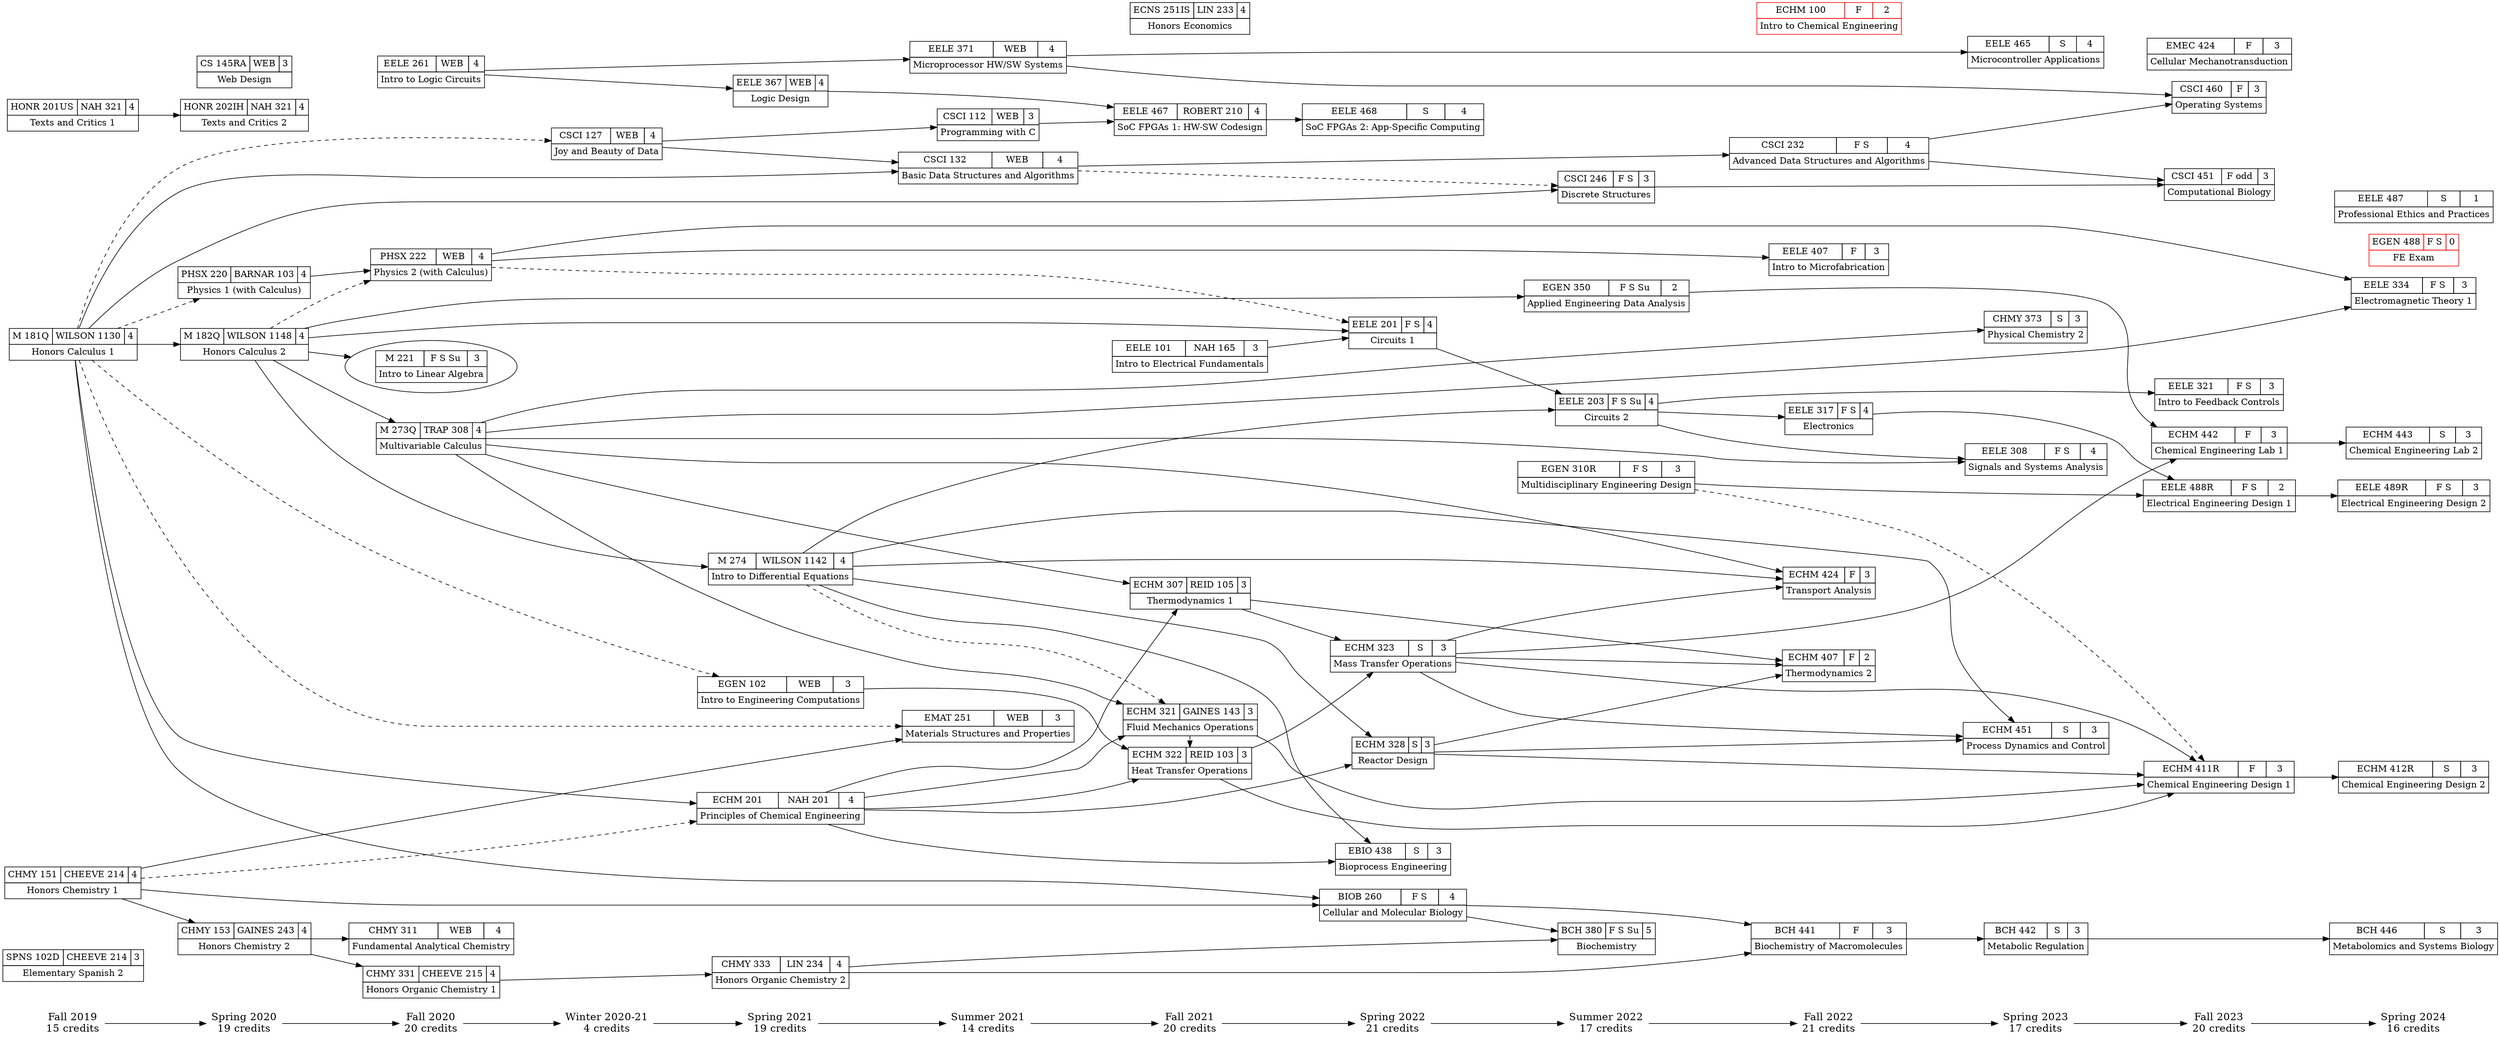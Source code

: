 digraph potential {
ranksep=.75; rankdir=LR;

{node [shape=plaintext,fontsize=16];
	"Fall 2019" -> "Spring 2020"
	-> "Fall 2020" -> "Winter 2020-21" -> "Spring 2021"
	-> "Summer 2021" -> "Fall 2021" -> "Spring 2022"
	-> "Summer 2022" -> "Fall 2022" -> "Spring 2023"
	-> "Fall 2023" -> "Spring 2024";
}

"Fall 2019"      [label="\N\n15 credits"]
"Spring 2020"    [label="\N\n19 credits"]
"Fall 2020"      [label="\N\n20 credits"]
"Winter 2020-21" [label="\N\n4 credits"]
"Spring 2021"    [label="\N\n19 credits"]
"Summer 2021"    [label="\N\n14 credits"]
"Fall 2021"      [label="\N\n20 credits"]
"Spring 2022"    [label="\N\n21 credits"]
"Summer 2022"    [label="\N\n17 credits"]
"Fall 2022"      [label="\N\n21 credits"]
"Spring 2023"    [label="\N\n17 credits"]
"Fall 2023"      [label="\N\n20 credits"]
"Spring 2024"    [label="\N\n16 credits"]

	{node [shape=none,margin=0];
	{ rank = same; "Fall 2019"; "SPNS 102D"; "M 181Q"; "HONR 201US"; "CHMY 151"; }
	{ rank = same; "Spring 2020"; "PHSX 220"; "M 182Q"; "HONR 202IH"; "CS 145RA"; "CHMY 153"; }
	{ rank = same; "Fall 2020"; "PHSX 222"; "M 273Q"; "EELE 261"; "CHMY 331"; "CHMY 311"; }
	{ rank = same; "Winter 2020-21"; "CSCI 127"; }
	{ rank = same; "Spring 2021"; "M 274"; "EGEN 102"; "EELE 367"; "ECHM 201"; "CHMY 333"; }
	{ rank = same; "Summer 2021"; "EMAT 251"; "EELE 371"; "CSCI 132"; "CSCI 112"; }
	{ rank = same; "Fall 2021"; "EELE 467"; "EELE 101"; "ECNS 251IS"; "ECHM 322"; "ECHM 321"; "ECHM 307"; }
	{ rank = same; "Spring 2022"; "EELE 468"; "EELE 201"; "ECHM 328"; "ECHM 323"; "EBIO 438"; "BIOB 260"; }
	{ rank = same; "Summer 2022"; "EGEN 350"; "EGEN 310R"; "EELE 203"; "CSCI 246"; "BCH 380"; }
	{ rank = same; "Fall 2022"; "EELE 407"; "EELE 317"; "ECHM 424"; "ECHM 407"; "ECHM 100"; "CSCI 232"; "BCH 441"; }
	{ rank = same; "Spring 2023"; "EELE 465"; "EELE 308"; "ECHM 451"; "CHMY 373"; "BCH 442"; }
	{ rank = same; "Fall 2023"; "EMEC 424"; "EELE 488R"; "EELE 321"; "ECHM 442"; "ECHM 411R"; "CSCI 460"; "CSCI 451";}
	{ rank = same; "Spring 2024"; "EGEN 488"; "EELE 489R"; "EELE 487"; "EELE 334"; "ECHM 443"; "ECHM 412R"; "BCH 446";}
}

// Honors classes
// "CHMY 151"   [color=red]
// "CHMY 153"   [color=red]
// "CHMY 331"   [color=red]
// "CHMY 333"   [color=red]
// "HONR 201US" [color=red]
// "HONR 202IH" [color=red]
// "M 181Q"     [color=red]
// "M 182Q"     [color=red]
// "ECNS 251IS" [color=red]

// Course labels

"CHMY 151" [label=<
<TABLE BORDER="0" CELLBORDER="1" CELLSPACING="0" CELLPADDING="4">
<TR>
<TD>\N</TD>
<TD>CHEEVE 214</TD>
<TD>4</TD>
</TR>
<TR><TD COLSPAN="3">Honors Chemistry 1</TD></TR>
</TABLE>>];

"HONR 201US" [label=<
<TABLE BORDER="0" CELLBORDER="1" CELLSPACING="0" CELLPADDING="4">
<TR>
<TD>\N</TD>
<TD>NAH 321</TD>
<TD>4</TD>
</TR>
<TR><TD COLSPAN="3">Texts and Critics 1</TD></TR>
</TABLE>>];

"M 181Q" [label=<
<TABLE BORDER="0" CELLBORDER="1" CELLSPACING="0" CELLPADDING="4">
<TR>
<TD>\N</TD>
<TD>WILSON 1130</TD>
<TD>4</TD>
</TR>
<TR><TD COLSPAN="3">Honors Calculus 1</TD></TR>
</TABLE>>];

"SPNS 102D" [label=<
<TABLE BORDER="0" CELLBORDER="1" CELLSPACING="0" CELLPADDING="4">
<TR>
<TD>\N</TD>
<TD>CHEEVE 214</TD>
<TD>3</TD>
</TR>
<TR><TD COLSPAN="3">Elementary Spanish 2</TD></TR>
</TABLE>>];

"CHMY 153" [label=<
<TABLE BORDER="0" CELLBORDER="1" CELLSPACING="0" CELLPADDING="4">
<TR>
<TD>\N</TD>
<TD>GAINES 243</TD>
<TD>4</TD>
</TR>
<TR><TD COLSPAN="3">Honors Chemistry 2</TD></TR>
</TABLE>>];

"CS 145RA" [label=<
<TABLE BORDER="0" CELLBORDER="1" CELLSPACING="0" CELLPADDING="4">
<TR>
<TD>\N</TD>
<TD>WEB</TD>
<TD>3</TD>
</TR>
<TR><TD COLSPAN="3">Web Design</TD></TR>
</TABLE>>];

"HONR 202IH" [label=<
<TABLE BORDER="0" CELLBORDER="1" CELLSPACING="0" CELLPADDING="4">
<TR>
<TD>\N</TD>
<TD>NAH 321</TD>
<TD>4</TD>
</TR>
<TR><TD COLSPAN="3">Texts and Critics 2</TD></TR>
</TABLE>>];

"M 182Q" [label=<
<TABLE BORDER="0" CELLBORDER="1" CELLSPACING="0" CELLPADDING="4">
<TR>
<TD>\N</TD>
<TD>WILSON 1148</TD>
<TD>4</TD>
</TR>
<TR><TD COLSPAN="3">Honors Calculus 2</TD></TR>
</TABLE>>];

"PHSX 220" [label=<
<TABLE BORDER="0" CELLBORDER="1" CELLSPACING="0" CELLPADDING="4">
<TR>
<TD>\N</TD>
<TD>BARNAR 103</TD>
<TD>4</TD>
</TR>
<TR><TD COLSPAN="3">Physics 1 (with Calculus)</TD></TR>
</TABLE>>];

"CHMY 311" [label=<
<TABLE BORDER="0" CELLBORDER="1" CELLSPACING="0" CELLPADDING="4">
<TR>
<TD>\N</TD>
<TD>WEB</TD>
<TD>4</TD>
</TR>
<TR><TD COLSPAN="3">Fundamental Analytical Chemistry</TD></TR>
</TABLE>>];

"CHMY 331" [label=<
<TABLE BORDER="0" CELLBORDER="1" CELLSPACING="0" CELLPADDING="4">
<TR>
<TD>\N</TD>
<TD>CHEEVE 215</TD>
<TD>4</TD>
</TR>
<TR><TD COLSPAN="3">Honors Organic Chemistry 1</TD></TR>
</TABLE>>];

"EELE 261" [label=<
<TABLE BORDER="0" CELLBORDER="1" CELLSPACING="0" CELLPADDING="4">
<TR>
<TD>\N</TD>
<TD>WEB</TD>
<TD>4</TD>
</TR>
<TR><TD COLSPAN="3">Intro to Logic Circuits</TD></TR>
</TABLE>>];

"M 273Q" [label=<
<TABLE BORDER="0" CELLBORDER="1" CELLSPACING="0" CELLPADDING="4">
<TR>
<TD>\N</TD>
<TD>TRAP 308</TD>
<TD>4</TD>
</TR>
<TR><TD COLSPAN="3">Multivariable Calculus</TD></TR>
</TABLE>>];

"PHSX 222" [label=<
<TABLE BORDER="0" CELLBORDER="1" CELLSPACING="0" CELLPADDING="4">
<TR>
<TD>\N</TD>
<TD>WEB</TD>
<TD>4</TD>
</TR>
<TR><TD COLSPAN="3">Physics 2 (with Calculus)</TD></TR>
</TABLE>>];

"CSCI 127" [label=<
<TABLE BORDER="0" CELLBORDER="1" CELLSPACING="0" CELLPADDING="4">
<TR>
<TD>\N</TD>
<TD>WEB</TD>
<TD>4</TD>
</TR>
<TR><TD COLSPAN="3">Joy and Beauty of Data</TD></TR>
</TABLE>>];

"CHMY 333" [label=<
<TABLE BORDER="0" CELLBORDER="1" CELLSPACING="0" CELLPADDING="4">
<TR>
<TD>\N</TD>
<TD>LIN 234</TD>
<TD>4</TD>
</TR>
<TR><TD COLSPAN="3">Honors Organic Chemistry 2</TD></TR>
</TABLE>>];

"ECHM 201" [label=<
<TABLE BORDER="0" CELLBORDER="1" CELLSPACING="0" CELLPADDING="4">
<TR>
<TD>\N</TD>
<TD>NAH 201</TD>
<TD>4</TD>
</TR>
<TR><TD COLSPAN="3">Principles of Chemical Engineering</TD></TR>
</TABLE>>];

"EELE 367" [label=<
<TABLE BORDER="0" CELLBORDER="1" CELLSPACING="0" CELLPADDING="4">
<TR>
<TD>\N</TD>
<TD>WEB</TD>
<TD>4</TD>
</TR>
<TR><TD COLSPAN="3">Logic Design</TD></TR>
</TABLE>>];

"EGEN 102" [label=<
<TABLE BORDER="0" CELLBORDER="1" CELLSPACING="0" CELLPADDING="4">
<TR>
<TD>\N</TD>
<TD>WEB</TD>
<TD>3</TD>
</TR>
<TR><TD COLSPAN="3">Intro to Engineering Computations</TD></TR>
</TABLE>>];

"M 274" [label=<
<TABLE BORDER="0" CELLBORDER="1" CELLSPACING="0" CELLPADDING="4">
<TR>
<TD>\N</TD>
<TD>WILSON 1142</TD>
<TD>4</TD>
</TR>
<TR><TD COLSPAN="3">Intro to Differential Equations</TD></TR>
</TABLE>>];

"CSCI 112" [label=<
<TABLE BORDER="0" CELLBORDER="1" CELLSPACING="0" CELLPADDING="4">
<TR>
<TD>\N</TD>
<TD>WEB</TD>
<TD>3</TD>
</TR>
<TR><TD COLSPAN="3">Programming with C</TD></TR>
</TABLE>>];

"CSCI 132" [label=<
<TABLE BORDER="0" CELLBORDER="1" CELLSPACING="0" CELLPADDING="4">
<TR>
<TD>\N</TD>
<TD>WEB</TD>
<TD>4</TD>
</TR>
<TR><TD COLSPAN="3">Basic Data Structures and Algorithms</TD></TR>
</TABLE>>];

"EELE 371" [label=<
<TABLE BORDER="0" CELLBORDER="1" CELLSPACING="0" CELLPADDING="4">
<TR>
<TD>\N</TD>
<TD>WEB</TD>
<TD>4</TD>
</TR>
<TR><TD COLSPAN="3">Microprocessor HW/SW Systems</TD></TR>
</TABLE>>];

"EMAT 251" [label=<
<TABLE BORDER="0" CELLBORDER="1" CELLSPACING="0" CELLPADDING="4">
<TR>
<TD>\N</TD>
<TD>WEB</TD>
<TD>3</TD>
</TR>
<TR><TD COLSPAN="3">Materials Structures and Properties</TD></TR>
</TABLE>>];

"ECHM 307" [label=<
<TABLE BORDER="0" CELLBORDER="1" CELLSPACING="0" CELLPADDING="4">
<TR>
<TD>\N</TD>
<TD>REID 105</TD>
<TD>3</TD>
</TR>
<TR><TD COLSPAN="3">Thermodynamics 1</TD></TR>
</TABLE>>];

"ECHM 321" [label=<
<TABLE BORDER="0" CELLBORDER="1" CELLSPACING="0" CELLPADDING="4">
<TR>
<TD>\N</TD>
<TD>GAINES 143</TD>
<TD>3</TD>
</TR>
<TR><TD COLSPAN="3">Fluid Mechanics Operations</TD></TR>
</TABLE>>];

"ECHM 322" [label=<
<TABLE BORDER="0" CELLBORDER="1" CELLSPACING="0" CELLPADDING="4">
<TR>
<TD>\N</TD>
<TD>REID 103</TD>
<TD>3</TD>
</TR>
<TR><TD COLSPAN="3">Heat Transfer Operations</TD></TR>
</TABLE>>];

"ECNS 251IS" [label=<
<TABLE BORDER="0" CELLBORDER="1" CELLSPACING="0" CELLPADDING="4">
<TR>
<TD>\N</TD>
<TD>LIN 233</TD>
<TD>4</TD>
</TR>
<TR><TD COLSPAN="3">Honors Economics</TD></TR>
</TABLE>>];

"EELE 101" [label=<
<TABLE BORDER="0" CELLBORDER="1" CELLSPACING="0" CELLPADDING="4">
<TR>
<TD>\N</TD>
<TD>NAH 165</TD>
<TD>3</TD>
</TR>
<TR><TD COLSPAN="3">Intro to Electrical Fundamentals</TD></TR>
</TABLE>>];

"EELE 467" [label=<
<TABLE BORDER="0" CELLBORDER="1" CELLSPACING="0" CELLPADDING="4">
<TR>
<TD>\N</TD>
<TD>ROBERT 210</TD>
<TD>4</TD>
</TR>
<TR><TD COLSPAN="3">SoC FPGAs 1: HW-SW Codesign</TD></TR>
</TABLE>>];

"CSCI 232" [label=<
<TABLE BORDER="0" CELLBORDER="1" CELLSPACING="0" CELLPADDING="4">
<TR>
<TD>\N</TD>
<TD>F S</TD>
<TD>4</TD>
</TR>
<TR><TD COLSPAN="3">Advanced Data Structures and Algorithms</TD></TR>
</TABLE>>];

"CSCI 246" [label=<
<TABLE BORDER="0" CELLBORDER="1" CELLSPACING="0" CELLPADDING="4">
<TR>
<TD>\N</TD>
<TD>F S</TD>
<TD>3</TD>
</TR>
<TR><TD COLSPAN="3">Discrete Structures</TD></TR>
</TABLE>>];

"EGEN 310R" [label=<
<TABLE BORDER="0" CELLBORDER="1" CELLSPACING="0" CELLPADDING="4">
<TR>
<TD>\N</TD>
<TD>F S</TD>
<TD>3</TD>
</TR>
<TR><TD COLSPAN="3">Multidisciplinary Engineering Design</TD></TR>
</TABLE>>];

"EGEN 350" [label=<
<TABLE BORDER="0" CELLBORDER="1" CELLSPACING="0" CELLPADDING="4">
<TR>
<TD>\N</TD>
<TD>F S Su</TD>
<TD>2</TD>
</TR>
<TR><TD COLSPAN="3">Applied Engineering Data Analysis</TD></TR>
</TABLE>>];

"M 221" [label=<
<TABLE BORDER="0" CELLBORDER="1" CELLSPACING="0" CELLPADDING="4">
<TR>
<TD>\N</TD>
<TD>F S Su</TD>
<TD>3</TD>
</TR>
<TR><TD COLSPAN="3">Intro to Linear Algebra</TD></TR>
</TABLE>>];

"BIOB 260" [label=<
<TABLE BORDER="0" CELLBORDER="1" CELLSPACING="0" CELLPADDING="4">
<TR>
<TD>\N</TD>
<TD>F S</TD>
<TD>4</TD>
</TR>
<TR><TD COLSPAN="3">Cellular and Molecular Biology</TD></TR>
</TABLE>>];

"EBIO 438" [label=<
<TABLE BORDER="0" CELLBORDER="1" CELLSPACING="0" CELLPADDING="4">
<TR>
<TD>\N</TD>
<TD>S</TD>
<TD>3</TD>
</TR>
<TR><TD COLSPAN="3">Bioprocess Engineering</TD></TR>
</TABLE>>];

"ECHM 323" [label=<
<TABLE BORDER="0" CELLBORDER="1" CELLSPACING="0" CELLPADDING="4">
<TR>
<TD>\N</TD>
<TD>S</TD>
<TD>3</TD>
</TR>
<TR><TD COLSPAN="3">Mass Transfer Operations</TD></TR>
</TABLE>>];

"ECHM 328" [label=<
<TABLE BORDER="0" CELLBORDER="1" CELLSPACING="0" CELLPADDING="4">
<TR>
<TD>\N</TD>
<TD>S</TD>
<TD>3</TD>
</TR>
<TR><TD COLSPAN="3">Reactor Design</TD></TR>
</TABLE>>];

"EELE 201" [label=<
<TABLE BORDER="0" CELLBORDER="1" CELLSPACING="0" CELLPADDING="4">
<TR>
<TD>\N</TD>
<TD>F S</TD>
<TD>4</TD>
</TR>
<TR><TD COLSPAN="3">Circuits 1</TD></TR>
</TABLE>>];

"EELE 468" [label=<
<TABLE BORDER="0" CELLBORDER="1" CELLSPACING="0" CELLPADDING="4">
<TR>
<TD>\N</TD>
<TD>S</TD>
<TD>4</TD>
</TR>
<TR><TD COLSPAN="3">SoC FPGAs 2: App-Specific Computing</TD></TR>
</TABLE>>];

"BCH 380" [label=<
<TABLE BORDER="0" CELLBORDER="1" CELLSPACING="0" CELLPADDING="4">
<TR>
<TD>\N</TD>
<TD>F S Su</TD>
<TD>5</TD>
</TR>
<TR><TD COLSPAN="3">Biochemistry</TD></TR>
</TABLE>>];

"EELE 203" [label=<
<TABLE BORDER="0" CELLBORDER="1" CELLSPACING="0" CELLPADDING="4">
<TR>
<TD>\N</TD>
<TD>F S Su</TD>
<TD>4</TD>
</TR>
<TR><TD COLSPAN="3">Circuits 2</TD></TR>
</TABLE>>];

"BCH 441" [label=<
<TABLE BORDER="0" CELLBORDER="1" CELLSPACING="0" CELLPADDING="4">
<TR>
<TD>\N</TD>
<TD>F</TD>
<TD>3</TD>
</TR>
<TR><TD COLSPAN="3">Biochemistry of Macromolecules</TD></TR>
</TABLE>>];

"ECHM 407" [label=<
<TABLE BORDER="0" CELLBORDER="1" CELLSPACING="0" CELLPADDING="4">
<TR>
<TD>\N</TD>
<TD>F</TD>
<TD>2</TD>
</TR>
<TR><TD COLSPAN="3">Thermodynamics 2</TD></TR>
</TABLE>>];

"ECHM 424" [label=<
<TABLE BORDER="0" CELLBORDER="1" CELLSPACING="0" CELLPADDING="4">
<TR>
<TD>\N</TD>
<TD>F</TD>
<TD>3</TD>
</TR>
<TR><TD COLSPAN="3">Transport Analysis</TD></TR>
</TABLE>>];

"ECHM 411R" [label=<
<TABLE BORDER="0" CELLBORDER="1" CELLSPACING="0" CELLPADDING="4">
<TR>
<TD>\N</TD>
<TD>F</TD>
<TD>3</TD>
</TR>
<TR><TD COLSPAN="3">Chemical Engineering Design 1</TD></TR>
</TABLE>>];

"ECHM 442" [label=<
<TABLE BORDER="0" CELLBORDER="1" CELLSPACING="0" CELLPADDING="4">
<TR>
<TD>\N</TD>
<TD>F</TD>
<TD>3</TD>
</TR>
<TR><TD COLSPAN="3">Chemical Engineering Lab 1</TD></TR>
</TABLE>>];

"EELE 317" [label=<
<TABLE BORDER="0" CELLBORDER="1" CELLSPACING="0" CELLPADDING="4">
<TR>
<TD>\N</TD>
<TD>F S</TD>
<TD>4</TD>
</TR>
<TR><TD COLSPAN="3">Electronics</TD></TR>
</TABLE>>];

"EELE 407" [label=<
<TABLE BORDER="0" CELLBORDER="1" CELLSPACING="0" CELLPADDING="4">
<TR>
<TD>\N</TD>
<TD>F</TD>
<TD>3</TD>
</TR>
<TR><TD COLSPAN="3">Intro to Microfabrication</TD></TR>
</TABLE>>];

"BCH 442" [label=<
<TABLE BORDER="0" CELLBORDER="1" CELLSPACING="0" CELLPADDING="4">
<TR>
<TD>\N</TD>
<TD>S</TD>
<TD>3</TD>
</TR>
<TR><TD COLSPAN="3">Metabolic Regulation</TD></TR>
</TABLE>>];

"CHMY 373" [label=<
<TABLE BORDER="0" CELLBORDER="1" CELLSPACING="0" CELLPADDING="4">
<TR>
<TD>\N</TD>
<TD>S</TD>
<TD>3</TD>
</TR>
<TR><TD COLSPAN="3">Physical Chemistry 2</TD></TR>
</TABLE>>];

"ECHM 100" [label=<
<TABLE BORDER="0" CELLBORDER="1" CELLSPACING="0" CELLPADDING="4" COLOR="red">
<TR>
<TD>\N</TD>
<TD>F</TD>
<TD>2</TD>
</TR>
<TR><TD COLSPAN="3">Intro to Chemical Engineering</TD></TR>
</TABLE>>];

"ECHM 412R" [label=<
<TABLE BORDER="0" CELLBORDER="1" CELLSPACING="0" CELLPADDING="4">
<TR>
<TD>\N</TD>
<TD>S</TD>
<TD>3</TD>
</TR>
<TR><TD COLSPAN="3">Chemical Engineering Design 2</TD></TR>
</TABLE>>];

"ECHM 443" [label=<
<TABLE BORDER="0" CELLBORDER="1" CELLSPACING="0" CELLPADDING="4">
<TR>
<TD>\N</TD>
<TD>S</TD>
<TD>3</TD>
</TR>
<TR><TD COLSPAN="3">Chemical Engineering Lab 2</TD></TR>
</TABLE>>];

"ECHM 451" [label=<
<TABLE BORDER="0" CELLBORDER="1" CELLSPACING="0" CELLPADDING="4">
<TR>
<TD>\N</TD>
<TD>S</TD>
<TD>3</TD>
</TR>
<TR><TD COLSPAN="3">Process Dynamics and Control</TD></TR>
</TABLE>>];

"EELE 465" [label=<
<TABLE BORDER="0" CELLBORDER="1" CELLSPACING="0" CELLPADDING="4">
<TR>
<TD>\N</TD>
<TD>S</TD>
<TD>4</TD>
</TR>
<TR><TD COLSPAN="3">Microcontroller Applications</TD></TR>
</TABLE>>];

"CSCI 451" [label=<
<TABLE BORDER="0" CELLBORDER="1" CELLSPACING="0" CELLPADDING="4">
<TR>
<TD>\N</TD>
<TD>F odd</TD>
<TD>3</TD>
</TR>
<TR><TD COLSPAN="3">Computational Biology</TD></TR>
</TABLE>>];

"EELE 308" [label=<
<TABLE BORDER="0" CELLBORDER="1" CELLSPACING="0" CELLPADDING="4">
<TR>
<TD>\N</TD>
<TD>F S</TD>
<TD>4</TD>
</TR>
<TR><TD COLSPAN="3">Signals and Systems Analysis</TD></TR>
</TABLE>>];

"EELE 321" [label=<
<TABLE BORDER="0" CELLBORDER="1" CELLSPACING="0" CELLPADDING="4">
<TR>
<TD>\N</TD>
<TD>F S</TD>
<TD>3</TD>
</TR>
<TR><TD COLSPAN="3">Intro to Feedback Controls</TD></TR>
</TABLE>>];

"EELE 334" [label=<
<TABLE BORDER="0" CELLBORDER="1" CELLSPACING="0" CELLPADDING="4">
<TR>
<TD>\N</TD>
<TD>F S</TD>
<TD>3</TD>
</TR>
<TR><TD COLSPAN="3">Electromagnetic Theory 1</TD></TR>
</TABLE>>];

"EELE 488R" [label=<
<TABLE BORDER="0" CELLBORDER="1" CELLSPACING="0" CELLPADDING="4">
<TR>
<TD>\N</TD>
<TD>F S</TD>
<TD>2</TD>
</TR>
<TR><TD COLSPAN="3">Electrical Engineering Design 1</TD></TR>
</TABLE>>];

"BCH 446" [label=<
<TABLE BORDER="0" CELLBORDER="1" CELLSPACING="0" CELLPADDING="4">
<TR>
<TD>\N</TD>
<TD>S</TD>
<TD>3</TD>
</TR>
<TR><TD COLSPAN="3">Metabolomics and Systems Biology</TD></TR>
</TABLE>>];

"EELE 489R" [label=<
<TABLE BORDER="0" CELLBORDER="1" CELLSPACING="0" CELLPADDING="4">
<TR>
<TD>\N</TD>
<TD>F S</TD>
<TD>3</TD>
</TR>
<TR><TD COLSPAN="3">Electrical Engineering Design 2</TD></TR>
</TABLE>>];

"EELE 487" [label=<
<TABLE BORDER="0" CELLBORDER="1" CELLSPACING="0" CELLPADDING="4">
<TR>
<TD>\N</TD>
<TD>S</TD>
<TD>1</TD>
</TR>
<TR><TD COLSPAN="3">Professional Ethics and Practices</TD></TR>
</TABLE>>];

"EGEN 488" [label=<
<TABLE BORDER="0" CELLBORDER="1" CELLSPACING="0" CELLPADDING="4" COLOR="red">
<TR>
<TD>\N</TD>
<TD>F S</TD>
<TD>0</TD>
</TR>
<TR><TD COLSPAN="3">FE Exam</TD></TR>
</TABLE>>];

"EMEC 424" [label=<
<TABLE BORDER="0" CELLBORDER="1" CELLSPACING="0" CELLPADDING="4">
<TR>
<TD>\N</TD>
<TD>F</TD>
<TD>3</TD>
</TR>
<TR><TD COLSPAN="3">Cellular Mechanotransduction</TD></TR>
</TABLE>>];

"CSCI 460" [label=<
<TABLE BORDER="0" CELLBORDER="1" CELLSPACING="0" CELLPADDING="4">
<TR>
<TD>\N</TD>
<TD>F</TD>
<TD>3</TD>
</TR>
<TR><TD COLSPAN="3">Operating Systems</TD></TR>
</TABLE>>];

// Course pre- & co- requisites

"CHMY 151" -> "CHMY 153";
"HONR 201US" -> "HONR 202IH";
"M 181Q" -> "M 182Q";
"M 181Q" -> "PHSX 220" [style=dashed];

"CHMY 153" -> { "CHMY 311" "CHMY 331" };
"M 182Q" -> "M 273Q";
"M 182Q" -> "PHSX 222" [style=dashed];
"PHSX 220" -> "PHSX 222";

"M 181Q" -> "CSCI 127" [style=dashed];

"CHMY 151" -> "ECHM 201" [style=dashed];
"CHMY 331" -> "CHMY 333";
"EELE 261" -> "EELE 367";
"M 181Q" -> "ECHM 201";
"M 181Q" -> "EGEN 102" [style=dashed];
"M 182Q" -> "M 274";

"CHMY 151" -> "EMAT 251";
"CSCI 127" -> { "CSCI 112" "CSCI 132" };
"EELE 261" -> "EELE 371";
"M 181Q" -> "CSCI 132";
"M 181Q" -> "EMAT 251" [style=dashed];

"CSCI 112" -> "EELE 467";
"ECHM 201" -> { "ECHM 307" "ECHM 321" "ECHM 322" };
"ECHM 321" -> "ECHM 322" [style=dashed];
"EELE 367" -> "EELE 467";
"EGEN 102" -> "ECHM 322";
"M 273Q" -> { "ECHM 307" "ECHM 321" };
"M 274" -> "ECHM 321" [style=dashed];

"CSCI 132" -> "CSCI 232";
"M 181Q" -> "CSCI 246";
"CSCI 132" -> "CSCI 246" [style=dashed];
"M 182Q" -> { "EGEN 350" "M 221" };

{ "CHMY 151" "M 181Q" } -> "BIOB 260";
{ "ECHM 201" "M 274" } -> { "EBIO 438" "ECHM 328" };
{ "ECHM 307" "ECHM 322" } -> "ECHM 323";
{ "EELE 101" "M 182Q" } -> "EELE 201";
"PHSX 222" -> "EELE 201" [style=dashed];
"EELE 467" -> "EELE 468";

{ "BIOB 260" "CHMY 333" } -> "BCH 380";
{ "EELE 201" "M 274" } -> "EELE 203";

{ "BIOB 260" "CHMY 333" } -> "BCH 441";
{ "ECHM 307" "ECHM 323" "ECHM 328" } -> "ECHM 407";
{ "ECHM 321" "ECHM 322" "ECHM 323" "ECHM 328" } -> "ECHM 411R";
{ "ECHM 323" "M 273Q" "M 274" } -> "ECHM 424";
"EGEN 310R" -> "ECHM 411R" [style=dashed];
{ "ECHM 323" "EGEN 350" } -> "ECHM 442";
"EELE 203" -> "EELE 317";
"PHSX 222" -> "EELE 407";

"BCH 441" -> "BCH 442";
"M 273Q" -> "CHMY 373";
"ECHM 411R" -> "ECHM 412R";
"ECHM 442" -> "ECHM 443";
{ "ECHM 328" "ECHM 323" "M 274" } -> "ECHM 451";
"EELE 371" -> "EELE 465";

{ "CSCI 232" "CSCI 246" } -> "CSCI 451";
{ "EELE 203" "M 273Q" } -> "EELE 308";
"EELE 203" -> "EELE 321";
{ "PHSX 222" "M 273Q" } -> "EELE 334";
{ "EELE 317" "EGEN 310R" } -> "EELE 488R";

"BCH 442" -> "BCH 446";
"EELE 488R" -> "EELE 489R";

{ "CSCI 232" "EELE 371" } -> "CSCI 460";

}
